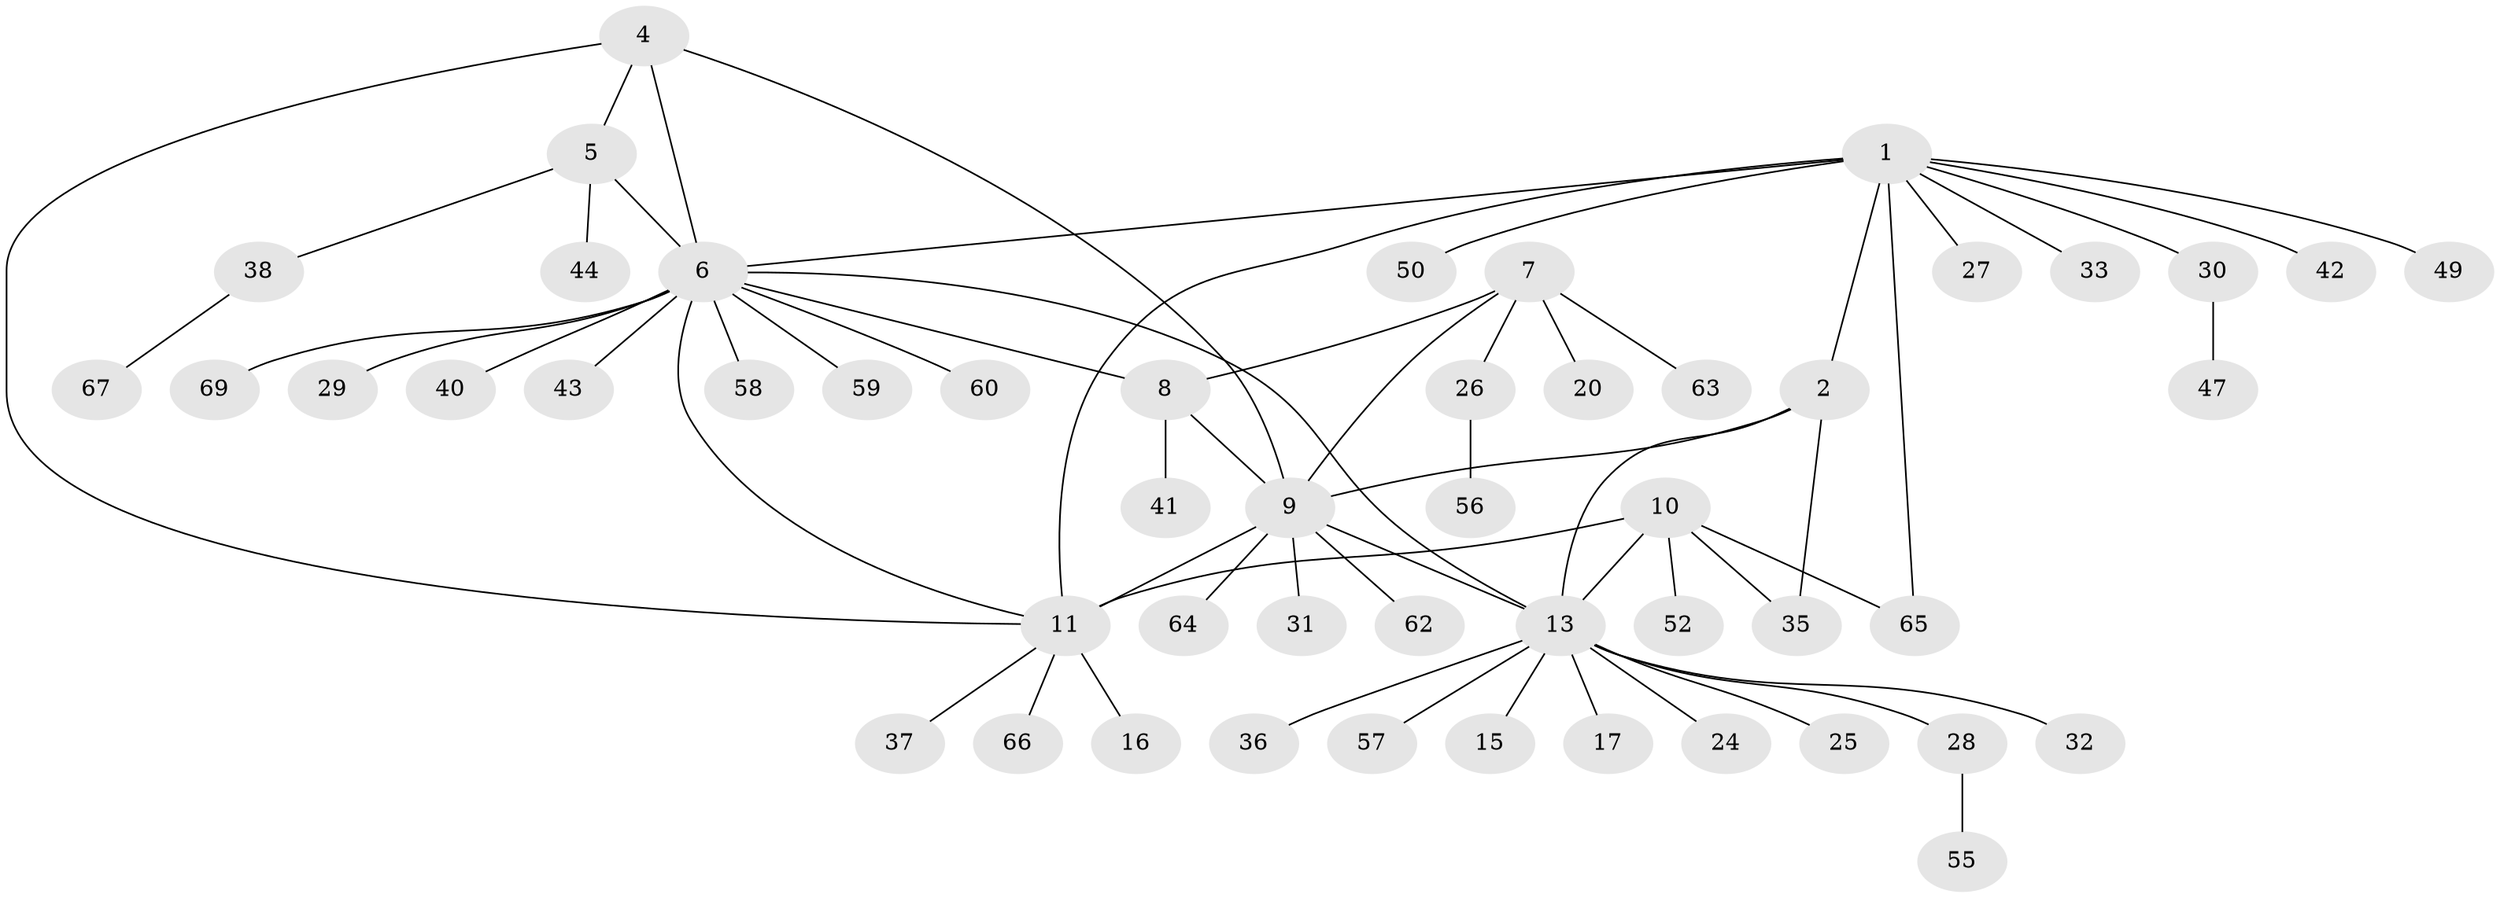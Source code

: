 // original degree distribution, {5: 0.057971014492753624, 6: 0.043478260869565216, 8: 0.014492753623188406, 4: 0.014492753623188406, 12: 0.014492753623188406, 10: 0.014492753623188406, 7: 0.028985507246376812, 9: 0.014492753623188406, 2: 0.17391304347826086, 1: 0.5797101449275363, 3: 0.043478260869565216}
// Generated by graph-tools (version 1.1) at 2025/42/03/06/25 10:42:15]
// undirected, 51 vertices, 62 edges
graph export_dot {
graph [start="1"]
  node [color=gray90,style=filled];
  1 [super="+3"];
  2 [super="+22"];
  4 [super="+45"];
  5 [super="+51"];
  6 [super="+34"];
  7 [super="+19"];
  8 [super="+48"];
  9 [super="+18"];
  10 [super="+23"];
  11 [super="+12"];
  13 [super="+14"];
  15;
  16;
  17 [super="+21"];
  20;
  24;
  25;
  26;
  27;
  28 [super="+46"];
  29;
  30;
  31;
  32;
  33 [super="+53"];
  35 [super="+39"];
  36;
  37;
  38 [super="+61"];
  40;
  41;
  42;
  43;
  44;
  47 [super="+54"];
  49;
  50;
  52;
  55 [super="+68"];
  56;
  57;
  58;
  59;
  60;
  62;
  63;
  64;
  65;
  66;
  67;
  69;
  1 -- 2 [weight=2];
  1 -- 6;
  1 -- 11;
  1 -- 30;
  1 -- 33;
  1 -- 65;
  1 -- 42;
  1 -- 49;
  1 -- 50;
  1 -- 27;
  2 -- 9;
  2 -- 13 [weight=2];
  2 -- 35;
  4 -- 5;
  4 -- 6;
  4 -- 9;
  4 -- 11;
  5 -- 6;
  5 -- 38;
  5 -- 44;
  6 -- 13;
  6 -- 29;
  6 -- 40;
  6 -- 43;
  6 -- 58;
  6 -- 59;
  6 -- 60;
  6 -- 8;
  6 -- 69;
  6 -- 11;
  7 -- 8;
  7 -- 9;
  7 -- 20;
  7 -- 26;
  7 -- 63;
  8 -- 9;
  8 -- 41;
  9 -- 11;
  9 -- 13;
  9 -- 31;
  9 -- 62;
  9 -- 64;
  10 -- 11 [weight=2];
  10 -- 13;
  10 -- 35;
  10 -- 52;
  10 -- 65;
  11 -- 66;
  11 -- 16;
  11 -- 37;
  13 -- 15 [weight=2];
  13 -- 25;
  13 -- 36;
  13 -- 57;
  13 -- 32;
  13 -- 17;
  13 -- 24;
  13 -- 28;
  26 -- 56;
  28 -- 55;
  30 -- 47;
  38 -- 67;
}
